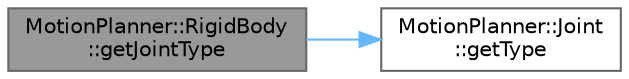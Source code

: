 digraph "MotionPlanner::RigidBody::getJointType"
{
 // LATEX_PDF_SIZE
  bgcolor="transparent";
  edge [fontname=Helvetica,fontsize=10,labelfontname=Helvetica,labelfontsize=10];
  node [fontname=Helvetica,fontsize=10,shape=box,height=0.2,width=0.4];
  rankdir="LR";
  Node1 [label="MotionPlanner::RigidBody\l::getJointType",height=0.2,width=0.4,color="gray40", fillcolor="grey60", style="filled", fontcolor="black",tooltip=" "];
  Node1 -> Node2 [color="steelblue1",style="solid"];
  Node2 [label="MotionPlanner::Joint\l::getType",height=0.2,width=0.4,color="grey40", fillcolor="white", style="filled",URL="$class_motion_planner_1_1_joint.html#a670c87b83417f2449f9418e0a888a3b3",tooltip=" "];
}
